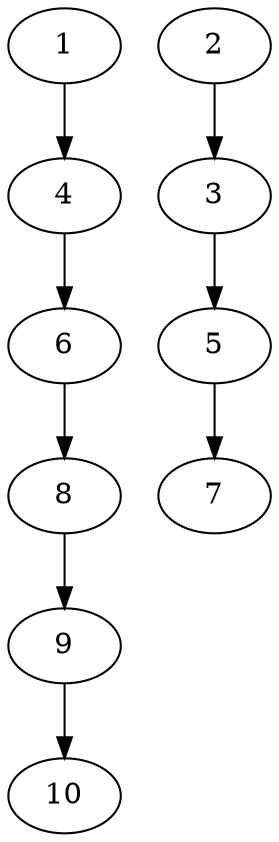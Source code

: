// DAG (tier=1-easy, mode=data, n=10, ccr=0.335, fat=0.385, density=0.213, regular=0.668, jump=0.078, mindata=1048576, maxdata=8388608)
// DAG automatically generated by daggen at Sun Aug 24 16:33:33 2025
// /home/ermia/Project/Environments/daggen/bin/daggen --dot --ccr 0.335 --fat 0.385 --regular 0.668 --density 0.213 --jump 0.078 --mindata 1048576 --maxdata 8388608 -n 10 
digraph G {
  1 [size="2480814178646884352", alpha="0.05", expect_size="1240407089323442176"]
  1 -> 4 [size ="14660635983872"]
  2 [size="455690258473126", alpha="0.17", expect_size="227845129236563"]
  2 -> 3 [size ="26968108040192"]
  3 [size="88017558919201161216", alpha="0.04", expect_size="44008779459600580608"]
  3 -> 5 [size ="158295851532288"]
  4 [size="290888516642927872", alpha="0.11", expect_size="145444258321463936"]
  4 -> 6 [size ="122409923379200"]
  5 [size="797115420626587", alpha="0.12", expect_size="398557710313293"]
  5 -> 7 [size ="46642036211712"]
  6 [size="122088678743643584", alpha="0.10", expect_size="61044339371821792"]
  6 -> 8 [size ="126350564261888"]
  7 [size="503495083647687458816", alpha="0.14", expect_size="251747541823843729408"]
  8 [size="1221812634937984", alpha="0.04", expect_size="610906317468992"]
  8 -> 9 [size ="42883579117568"]
  9 [size="24362366820505616384", alpha="0.07", expect_size="12181183410252808192"]
  9 -> 10 [size ="67231010521088"]
  10 [size="401363613913248128", alpha="0.02", expect_size="200681806956624064"]
}